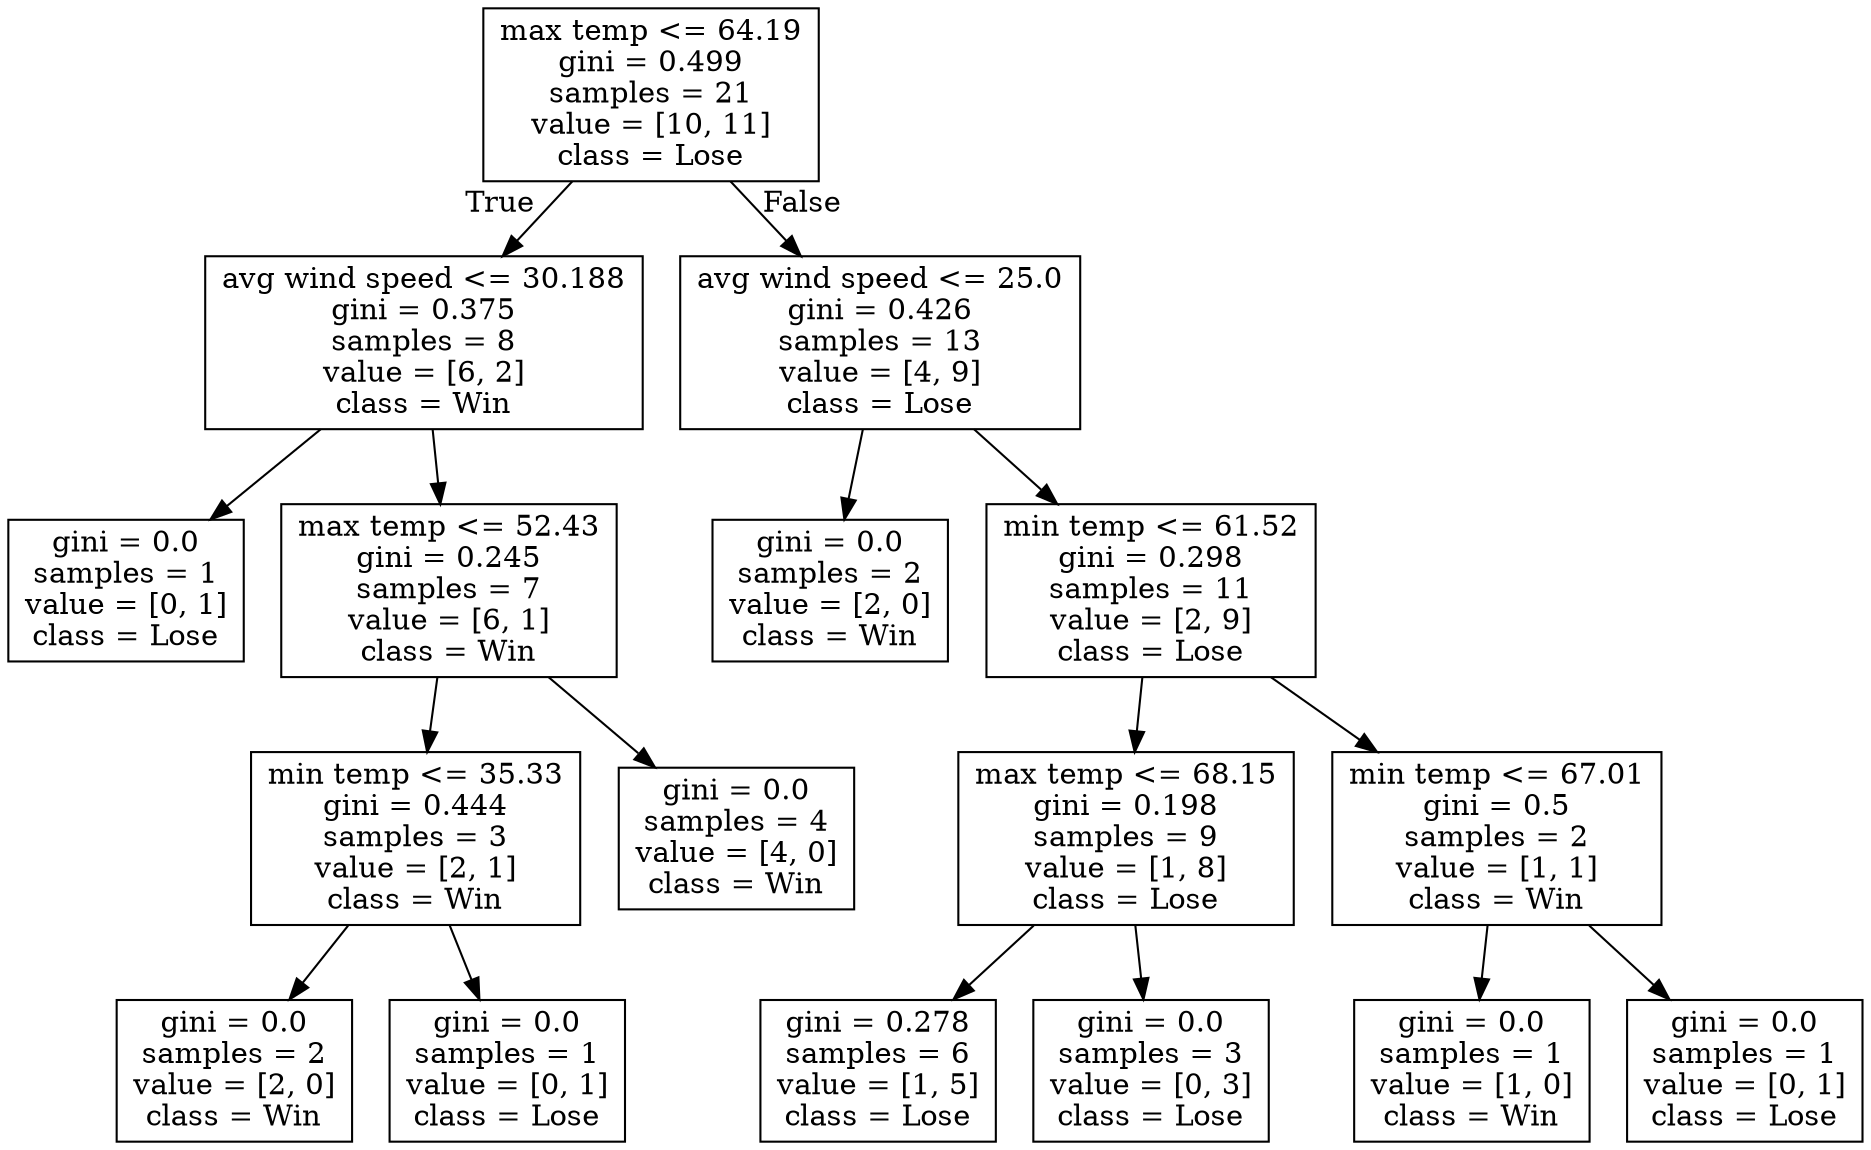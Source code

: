 digraph Tree {
node [shape=box] ;
0 [label="max temp <= 64.19\ngini = 0.499\nsamples = 21\nvalue = [10, 11]\nclass = Lose"] ;
1 [label="avg wind speed <= 30.188\ngini = 0.375\nsamples = 8\nvalue = [6, 2]\nclass = Win"] ;
0 -> 1 [labeldistance=2.5, labelangle=45, headlabel="True"] ;
2 [label="gini = 0.0\nsamples = 1\nvalue = [0, 1]\nclass = Lose"] ;
1 -> 2 ;
3 [label="max temp <= 52.43\ngini = 0.245\nsamples = 7\nvalue = [6, 1]\nclass = Win"] ;
1 -> 3 ;
4 [label="min temp <= 35.33\ngini = 0.444\nsamples = 3\nvalue = [2, 1]\nclass = Win"] ;
3 -> 4 ;
5 [label="gini = 0.0\nsamples = 2\nvalue = [2, 0]\nclass = Win"] ;
4 -> 5 ;
6 [label="gini = 0.0\nsamples = 1\nvalue = [0, 1]\nclass = Lose"] ;
4 -> 6 ;
7 [label="gini = 0.0\nsamples = 4\nvalue = [4, 0]\nclass = Win"] ;
3 -> 7 ;
8 [label="avg wind speed <= 25.0\ngini = 0.426\nsamples = 13\nvalue = [4, 9]\nclass = Lose"] ;
0 -> 8 [labeldistance=2.5, labelangle=-45, headlabel="False"] ;
9 [label="gini = 0.0\nsamples = 2\nvalue = [2, 0]\nclass = Win"] ;
8 -> 9 ;
10 [label="min temp <= 61.52\ngini = 0.298\nsamples = 11\nvalue = [2, 9]\nclass = Lose"] ;
8 -> 10 ;
11 [label="max temp <= 68.15\ngini = 0.198\nsamples = 9\nvalue = [1, 8]\nclass = Lose"] ;
10 -> 11 ;
12 [label="gini = 0.278\nsamples = 6\nvalue = [1, 5]\nclass = Lose"] ;
11 -> 12 ;
13 [label="gini = 0.0\nsamples = 3\nvalue = [0, 3]\nclass = Lose"] ;
11 -> 13 ;
14 [label="min temp <= 67.01\ngini = 0.5\nsamples = 2\nvalue = [1, 1]\nclass = Win"] ;
10 -> 14 ;
15 [label="gini = 0.0\nsamples = 1\nvalue = [1, 0]\nclass = Win"] ;
14 -> 15 ;
16 [label="gini = 0.0\nsamples = 1\nvalue = [0, 1]\nclass = Lose"] ;
14 -> 16 ;
}
